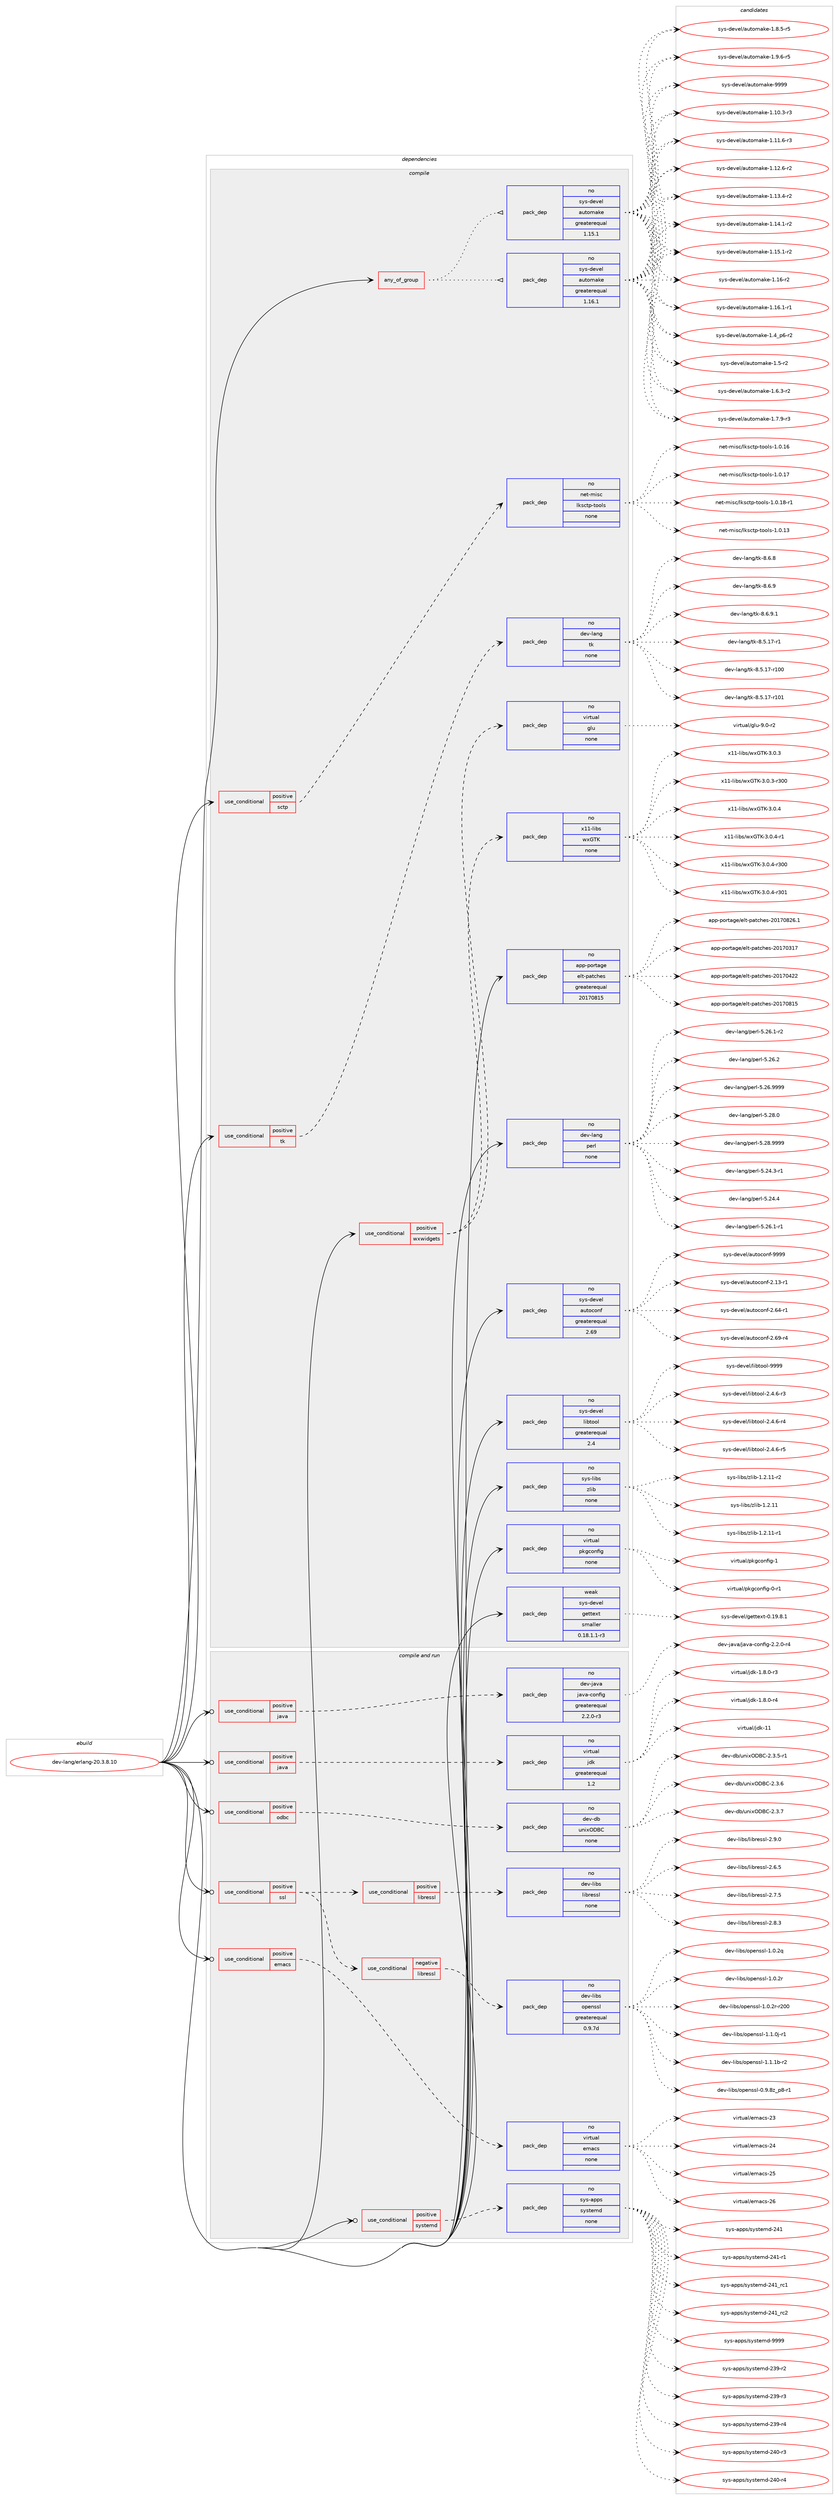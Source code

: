 digraph prolog {

# *************
# Graph options
# *************

newrank=true;
concentrate=true;
compound=true;
graph [rankdir=LR,fontname=Helvetica,fontsize=10,ranksep=1.5];#, ranksep=2.5, nodesep=0.2];
edge  [arrowhead=vee];
node  [fontname=Helvetica,fontsize=10];

# **********
# The ebuild
# **********

subgraph cluster_leftcol {
color=gray;
rank=same;
label=<<i>ebuild</i>>;
id [label="dev-lang/erlang-20.3.8.10", color=red, width=4, href="../dev-lang/erlang-20.3.8.10.svg"];
}

# ****************
# The dependencies
# ****************

subgraph cluster_midcol {
color=gray;
label=<<i>dependencies</i>>;
subgraph cluster_compile {
fillcolor="#eeeeee";
style=filled;
label=<<i>compile</i>>;
subgraph any21914 {
dependency1358391 [label=<<TABLE BORDER="0" CELLBORDER="1" CELLSPACING="0" CELLPADDING="4"><TR><TD CELLPADDING="10">any_of_group</TD></TR></TABLE>>, shape=none, color=red];subgraph pack972413 {
dependency1358392 [label=<<TABLE BORDER="0" CELLBORDER="1" CELLSPACING="0" CELLPADDING="4" WIDTH="220"><TR><TD ROWSPAN="6" CELLPADDING="30">pack_dep</TD></TR><TR><TD WIDTH="110">no</TD></TR><TR><TD>sys-devel</TD></TR><TR><TD>automake</TD></TR><TR><TD>greaterequal</TD></TR><TR><TD>1.16.1</TD></TR></TABLE>>, shape=none, color=blue];
}
dependency1358391:e -> dependency1358392:w [weight=20,style="dotted",arrowhead="oinv"];
subgraph pack972414 {
dependency1358393 [label=<<TABLE BORDER="0" CELLBORDER="1" CELLSPACING="0" CELLPADDING="4" WIDTH="220"><TR><TD ROWSPAN="6" CELLPADDING="30">pack_dep</TD></TR><TR><TD WIDTH="110">no</TD></TR><TR><TD>sys-devel</TD></TR><TR><TD>automake</TD></TR><TR><TD>greaterequal</TD></TR><TR><TD>1.15.1</TD></TR></TABLE>>, shape=none, color=blue];
}
dependency1358391:e -> dependency1358393:w [weight=20,style="dotted",arrowhead="oinv"];
}
id:e -> dependency1358391:w [weight=20,style="solid",arrowhead="vee"];
subgraph cond363512 {
dependency1358394 [label=<<TABLE BORDER="0" CELLBORDER="1" CELLSPACING="0" CELLPADDING="4"><TR><TD ROWSPAN="3" CELLPADDING="10">use_conditional</TD></TR><TR><TD>positive</TD></TR><TR><TD>sctp</TD></TR></TABLE>>, shape=none, color=red];
subgraph pack972415 {
dependency1358395 [label=<<TABLE BORDER="0" CELLBORDER="1" CELLSPACING="0" CELLPADDING="4" WIDTH="220"><TR><TD ROWSPAN="6" CELLPADDING="30">pack_dep</TD></TR><TR><TD WIDTH="110">no</TD></TR><TR><TD>net-misc</TD></TR><TR><TD>lksctp-tools</TD></TR><TR><TD>none</TD></TR><TR><TD></TD></TR></TABLE>>, shape=none, color=blue];
}
dependency1358394:e -> dependency1358395:w [weight=20,style="dashed",arrowhead="vee"];
}
id:e -> dependency1358394:w [weight=20,style="solid",arrowhead="vee"];
subgraph cond363513 {
dependency1358396 [label=<<TABLE BORDER="0" CELLBORDER="1" CELLSPACING="0" CELLPADDING="4"><TR><TD ROWSPAN="3" CELLPADDING="10">use_conditional</TD></TR><TR><TD>positive</TD></TR><TR><TD>tk</TD></TR></TABLE>>, shape=none, color=red];
subgraph pack972416 {
dependency1358397 [label=<<TABLE BORDER="0" CELLBORDER="1" CELLSPACING="0" CELLPADDING="4" WIDTH="220"><TR><TD ROWSPAN="6" CELLPADDING="30">pack_dep</TD></TR><TR><TD WIDTH="110">no</TD></TR><TR><TD>dev-lang</TD></TR><TR><TD>tk</TD></TR><TR><TD>none</TD></TR><TR><TD></TD></TR></TABLE>>, shape=none, color=blue];
}
dependency1358396:e -> dependency1358397:w [weight=20,style="dashed",arrowhead="vee"];
}
id:e -> dependency1358396:w [weight=20,style="solid",arrowhead="vee"];
subgraph cond363514 {
dependency1358398 [label=<<TABLE BORDER="0" CELLBORDER="1" CELLSPACING="0" CELLPADDING="4"><TR><TD ROWSPAN="3" CELLPADDING="10">use_conditional</TD></TR><TR><TD>positive</TD></TR><TR><TD>wxwidgets</TD></TR></TABLE>>, shape=none, color=red];
subgraph pack972417 {
dependency1358399 [label=<<TABLE BORDER="0" CELLBORDER="1" CELLSPACING="0" CELLPADDING="4" WIDTH="220"><TR><TD ROWSPAN="6" CELLPADDING="30">pack_dep</TD></TR><TR><TD WIDTH="110">no</TD></TR><TR><TD>x11-libs</TD></TR><TR><TD>wxGTK</TD></TR><TR><TD>none</TD></TR><TR><TD></TD></TR></TABLE>>, shape=none, color=blue];
}
dependency1358398:e -> dependency1358399:w [weight=20,style="dashed",arrowhead="vee"];
subgraph pack972418 {
dependency1358400 [label=<<TABLE BORDER="0" CELLBORDER="1" CELLSPACING="0" CELLPADDING="4" WIDTH="220"><TR><TD ROWSPAN="6" CELLPADDING="30">pack_dep</TD></TR><TR><TD WIDTH="110">no</TD></TR><TR><TD>virtual</TD></TR><TR><TD>glu</TD></TR><TR><TD>none</TD></TR><TR><TD></TD></TR></TABLE>>, shape=none, color=blue];
}
dependency1358398:e -> dependency1358400:w [weight=20,style="dashed",arrowhead="vee"];
}
id:e -> dependency1358398:w [weight=20,style="solid",arrowhead="vee"];
subgraph pack972419 {
dependency1358401 [label=<<TABLE BORDER="0" CELLBORDER="1" CELLSPACING="0" CELLPADDING="4" WIDTH="220"><TR><TD ROWSPAN="6" CELLPADDING="30">pack_dep</TD></TR><TR><TD WIDTH="110">no</TD></TR><TR><TD>app-portage</TD></TR><TR><TD>elt-patches</TD></TR><TR><TD>greaterequal</TD></TR><TR><TD>20170815</TD></TR></TABLE>>, shape=none, color=blue];
}
id:e -> dependency1358401:w [weight=20,style="solid",arrowhead="vee"];
subgraph pack972420 {
dependency1358402 [label=<<TABLE BORDER="0" CELLBORDER="1" CELLSPACING="0" CELLPADDING="4" WIDTH="220"><TR><TD ROWSPAN="6" CELLPADDING="30">pack_dep</TD></TR><TR><TD WIDTH="110">no</TD></TR><TR><TD>dev-lang</TD></TR><TR><TD>perl</TD></TR><TR><TD>none</TD></TR><TR><TD></TD></TR></TABLE>>, shape=none, color=blue];
}
id:e -> dependency1358402:w [weight=20,style="solid",arrowhead="vee"];
subgraph pack972421 {
dependency1358403 [label=<<TABLE BORDER="0" CELLBORDER="1" CELLSPACING="0" CELLPADDING="4" WIDTH="220"><TR><TD ROWSPAN="6" CELLPADDING="30">pack_dep</TD></TR><TR><TD WIDTH="110">no</TD></TR><TR><TD>sys-devel</TD></TR><TR><TD>autoconf</TD></TR><TR><TD>greaterequal</TD></TR><TR><TD>2.69</TD></TR></TABLE>>, shape=none, color=blue];
}
id:e -> dependency1358403:w [weight=20,style="solid",arrowhead="vee"];
subgraph pack972422 {
dependency1358404 [label=<<TABLE BORDER="0" CELLBORDER="1" CELLSPACING="0" CELLPADDING="4" WIDTH="220"><TR><TD ROWSPAN="6" CELLPADDING="30">pack_dep</TD></TR><TR><TD WIDTH="110">no</TD></TR><TR><TD>sys-devel</TD></TR><TR><TD>libtool</TD></TR><TR><TD>greaterequal</TD></TR><TR><TD>2.4</TD></TR></TABLE>>, shape=none, color=blue];
}
id:e -> dependency1358404:w [weight=20,style="solid",arrowhead="vee"];
subgraph pack972423 {
dependency1358405 [label=<<TABLE BORDER="0" CELLBORDER="1" CELLSPACING="0" CELLPADDING="4" WIDTH="220"><TR><TD ROWSPAN="6" CELLPADDING="30">pack_dep</TD></TR><TR><TD WIDTH="110">no</TD></TR><TR><TD>sys-libs</TD></TR><TR><TD>zlib</TD></TR><TR><TD>none</TD></TR><TR><TD></TD></TR></TABLE>>, shape=none, color=blue];
}
id:e -> dependency1358405:w [weight=20,style="solid",arrowhead="vee"];
subgraph pack972424 {
dependency1358406 [label=<<TABLE BORDER="0" CELLBORDER="1" CELLSPACING="0" CELLPADDING="4" WIDTH="220"><TR><TD ROWSPAN="6" CELLPADDING="30">pack_dep</TD></TR><TR><TD WIDTH="110">no</TD></TR><TR><TD>virtual</TD></TR><TR><TD>pkgconfig</TD></TR><TR><TD>none</TD></TR><TR><TD></TD></TR></TABLE>>, shape=none, color=blue];
}
id:e -> dependency1358406:w [weight=20,style="solid",arrowhead="vee"];
subgraph pack972425 {
dependency1358407 [label=<<TABLE BORDER="0" CELLBORDER="1" CELLSPACING="0" CELLPADDING="4" WIDTH="220"><TR><TD ROWSPAN="6" CELLPADDING="30">pack_dep</TD></TR><TR><TD WIDTH="110">weak</TD></TR><TR><TD>sys-devel</TD></TR><TR><TD>gettext</TD></TR><TR><TD>smaller</TD></TR><TR><TD>0.18.1.1-r3</TD></TR></TABLE>>, shape=none, color=blue];
}
id:e -> dependency1358407:w [weight=20,style="solid",arrowhead="vee"];
}
subgraph cluster_compileandrun {
fillcolor="#eeeeee";
style=filled;
label=<<i>compile and run</i>>;
subgraph cond363515 {
dependency1358408 [label=<<TABLE BORDER="0" CELLBORDER="1" CELLSPACING="0" CELLPADDING="4"><TR><TD ROWSPAN="3" CELLPADDING="10">use_conditional</TD></TR><TR><TD>positive</TD></TR><TR><TD>emacs</TD></TR></TABLE>>, shape=none, color=red];
subgraph pack972426 {
dependency1358409 [label=<<TABLE BORDER="0" CELLBORDER="1" CELLSPACING="0" CELLPADDING="4" WIDTH="220"><TR><TD ROWSPAN="6" CELLPADDING="30">pack_dep</TD></TR><TR><TD WIDTH="110">no</TD></TR><TR><TD>virtual</TD></TR><TR><TD>emacs</TD></TR><TR><TD>none</TD></TR><TR><TD></TD></TR></TABLE>>, shape=none, color=blue];
}
dependency1358408:e -> dependency1358409:w [weight=20,style="dashed",arrowhead="vee"];
}
id:e -> dependency1358408:w [weight=20,style="solid",arrowhead="odotvee"];
subgraph cond363516 {
dependency1358410 [label=<<TABLE BORDER="0" CELLBORDER="1" CELLSPACING="0" CELLPADDING="4"><TR><TD ROWSPAN="3" CELLPADDING="10">use_conditional</TD></TR><TR><TD>positive</TD></TR><TR><TD>java</TD></TR></TABLE>>, shape=none, color=red];
subgraph pack972427 {
dependency1358411 [label=<<TABLE BORDER="0" CELLBORDER="1" CELLSPACING="0" CELLPADDING="4" WIDTH="220"><TR><TD ROWSPAN="6" CELLPADDING="30">pack_dep</TD></TR><TR><TD WIDTH="110">no</TD></TR><TR><TD>dev-java</TD></TR><TR><TD>java-config</TD></TR><TR><TD>greaterequal</TD></TR><TR><TD>2.2.0-r3</TD></TR></TABLE>>, shape=none, color=blue];
}
dependency1358410:e -> dependency1358411:w [weight=20,style="dashed",arrowhead="vee"];
}
id:e -> dependency1358410:w [weight=20,style="solid",arrowhead="odotvee"];
subgraph cond363517 {
dependency1358412 [label=<<TABLE BORDER="0" CELLBORDER="1" CELLSPACING="0" CELLPADDING="4"><TR><TD ROWSPAN="3" CELLPADDING="10">use_conditional</TD></TR><TR><TD>positive</TD></TR><TR><TD>java</TD></TR></TABLE>>, shape=none, color=red];
subgraph pack972428 {
dependency1358413 [label=<<TABLE BORDER="0" CELLBORDER="1" CELLSPACING="0" CELLPADDING="4" WIDTH="220"><TR><TD ROWSPAN="6" CELLPADDING="30">pack_dep</TD></TR><TR><TD WIDTH="110">no</TD></TR><TR><TD>virtual</TD></TR><TR><TD>jdk</TD></TR><TR><TD>greaterequal</TD></TR><TR><TD>1.2</TD></TR></TABLE>>, shape=none, color=blue];
}
dependency1358412:e -> dependency1358413:w [weight=20,style="dashed",arrowhead="vee"];
}
id:e -> dependency1358412:w [weight=20,style="solid",arrowhead="odotvee"];
subgraph cond363518 {
dependency1358414 [label=<<TABLE BORDER="0" CELLBORDER="1" CELLSPACING="0" CELLPADDING="4"><TR><TD ROWSPAN="3" CELLPADDING="10">use_conditional</TD></TR><TR><TD>positive</TD></TR><TR><TD>odbc</TD></TR></TABLE>>, shape=none, color=red];
subgraph pack972429 {
dependency1358415 [label=<<TABLE BORDER="0" CELLBORDER="1" CELLSPACING="0" CELLPADDING="4" WIDTH="220"><TR><TD ROWSPAN="6" CELLPADDING="30">pack_dep</TD></TR><TR><TD WIDTH="110">no</TD></TR><TR><TD>dev-db</TD></TR><TR><TD>unixODBC</TD></TR><TR><TD>none</TD></TR><TR><TD></TD></TR></TABLE>>, shape=none, color=blue];
}
dependency1358414:e -> dependency1358415:w [weight=20,style="dashed",arrowhead="vee"];
}
id:e -> dependency1358414:w [weight=20,style="solid",arrowhead="odotvee"];
subgraph cond363519 {
dependency1358416 [label=<<TABLE BORDER="0" CELLBORDER="1" CELLSPACING="0" CELLPADDING="4"><TR><TD ROWSPAN="3" CELLPADDING="10">use_conditional</TD></TR><TR><TD>positive</TD></TR><TR><TD>ssl</TD></TR></TABLE>>, shape=none, color=red];
subgraph cond363520 {
dependency1358417 [label=<<TABLE BORDER="0" CELLBORDER="1" CELLSPACING="0" CELLPADDING="4"><TR><TD ROWSPAN="3" CELLPADDING="10">use_conditional</TD></TR><TR><TD>negative</TD></TR><TR><TD>libressl</TD></TR></TABLE>>, shape=none, color=red];
subgraph pack972430 {
dependency1358418 [label=<<TABLE BORDER="0" CELLBORDER="1" CELLSPACING="0" CELLPADDING="4" WIDTH="220"><TR><TD ROWSPAN="6" CELLPADDING="30">pack_dep</TD></TR><TR><TD WIDTH="110">no</TD></TR><TR><TD>dev-libs</TD></TR><TR><TD>openssl</TD></TR><TR><TD>greaterequal</TD></TR><TR><TD>0.9.7d</TD></TR></TABLE>>, shape=none, color=blue];
}
dependency1358417:e -> dependency1358418:w [weight=20,style="dashed",arrowhead="vee"];
}
dependency1358416:e -> dependency1358417:w [weight=20,style="dashed",arrowhead="vee"];
subgraph cond363521 {
dependency1358419 [label=<<TABLE BORDER="0" CELLBORDER="1" CELLSPACING="0" CELLPADDING="4"><TR><TD ROWSPAN="3" CELLPADDING="10">use_conditional</TD></TR><TR><TD>positive</TD></TR><TR><TD>libressl</TD></TR></TABLE>>, shape=none, color=red];
subgraph pack972431 {
dependency1358420 [label=<<TABLE BORDER="0" CELLBORDER="1" CELLSPACING="0" CELLPADDING="4" WIDTH="220"><TR><TD ROWSPAN="6" CELLPADDING="30">pack_dep</TD></TR><TR><TD WIDTH="110">no</TD></TR><TR><TD>dev-libs</TD></TR><TR><TD>libressl</TD></TR><TR><TD>none</TD></TR><TR><TD></TD></TR></TABLE>>, shape=none, color=blue];
}
dependency1358419:e -> dependency1358420:w [weight=20,style="dashed",arrowhead="vee"];
}
dependency1358416:e -> dependency1358419:w [weight=20,style="dashed",arrowhead="vee"];
}
id:e -> dependency1358416:w [weight=20,style="solid",arrowhead="odotvee"];
subgraph cond363522 {
dependency1358421 [label=<<TABLE BORDER="0" CELLBORDER="1" CELLSPACING="0" CELLPADDING="4"><TR><TD ROWSPAN="3" CELLPADDING="10">use_conditional</TD></TR><TR><TD>positive</TD></TR><TR><TD>systemd</TD></TR></TABLE>>, shape=none, color=red];
subgraph pack972432 {
dependency1358422 [label=<<TABLE BORDER="0" CELLBORDER="1" CELLSPACING="0" CELLPADDING="4" WIDTH="220"><TR><TD ROWSPAN="6" CELLPADDING="30">pack_dep</TD></TR><TR><TD WIDTH="110">no</TD></TR><TR><TD>sys-apps</TD></TR><TR><TD>systemd</TD></TR><TR><TD>none</TD></TR><TR><TD></TD></TR></TABLE>>, shape=none, color=blue];
}
dependency1358421:e -> dependency1358422:w [weight=20,style="dashed",arrowhead="vee"];
}
id:e -> dependency1358421:w [weight=20,style="solid",arrowhead="odotvee"];
}
subgraph cluster_run {
fillcolor="#eeeeee";
style=filled;
label=<<i>run</i>>;
}
}

# **************
# The candidates
# **************

subgraph cluster_choices {
rank=same;
color=gray;
label=<<i>candidates</i>>;

subgraph choice972413 {
color=black;
nodesep=1;
choice11512111545100101118101108479711711611110997107101454946494846514511451 [label="sys-devel/automake-1.10.3-r3", color=red, width=4,href="../sys-devel/automake-1.10.3-r3.svg"];
choice11512111545100101118101108479711711611110997107101454946494946544511451 [label="sys-devel/automake-1.11.6-r3", color=red, width=4,href="../sys-devel/automake-1.11.6-r3.svg"];
choice11512111545100101118101108479711711611110997107101454946495046544511450 [label="sys-devel/automake-1.12.6-r2", color=red, width=4,href="../sys-devel/automake-1.12.6-r2.svg"];
choice11512111545100101118101108479711711611110997107101454946495146524511450 [label="sys-devel/automake-1.13.4-r2", color=red, width=4,href="../sys-devel/automake-1.13.4-r2.svg"];
choice11512111545100101118101108479711711611110997107101454946495246494511450 [label="sys-devel/automake-1.14.1-r2", color=red, width=4,href="../sys-devel/automake-1.14.1-r2.svg"];
choice11512111545100101118101108479711711611110997107101454946495346494511450 [label="sys-devel/automake-1.15.1-r2", color=red, width=4,href="../sys-devel/automake-1.15.1-r2.svg"];
choice1151211154510010111810110847971171161111099710710145494649544511450 [label="sys-devel/automake-1.16-r2", color=red, width=4,href="../sys-devel/automake-1.16-r2.svg"];
choice11512111545100101118101108479711711611110997107101454946495446494511449 [label="sys-devel/automake-1.16.1-r1", color=red, width=4,href="../sys-devel/automake-1.16.1-r1.svg"];
choice115121115451001011181011084797117116111109971071014549465295112544511450 [label="sys-devel/automake-1.4_p6-r2", color=red, width=4,href="../sys-devel/automake-1.4_p6-r2.svg"];
choice11512111545100101118101108479711711611110997107101454946534511450 [label="sys-devel/automake-1.5-r2", color=red, width=4,href="../sys-devel/automake-1.5-r2.svg"];
choice115121115451001011181011084797117116111109971071014549465446514511450 [label="sys-devel/automake-1.6.3-r2", color=red, width=4,href="../sys-devel/automake-1.6.3-r2.svg"];
choice115121115451001011181011084797117116111109971071014549465546574511451 [label="sys-devel/automake-1.7.9-r3", color=red, width=4,href="../sys-devel/automake-1.7.9-r3.svg"];
choice115121115451001011181011084797117116111109971071014549465646534511453 [label="sys-devel/automake-1.8.5-r5", color=red, width=4,href="../sys-devel/automake-1.8.5-r5.svg"];
choice115121115451001011181011084797117116111109971071014549465746544511453 [label="sys-devel/automake-1.9.6-r5", color=red, width=4,href="../sys-devel/automake-1.9.6-r5.svg"];
choice115121115451001011181011084797117116111109971071014557575757 [label="sys-devel/automake-9999", color=red, width=4,href="../sys-devel/automake-9999.svg"];
dependency1358392:e -> choice11512111545100101118101108479711711611110997107101454946494846514511451:w [style=dotted,weight="100"];
dependency1358392:e -> choice11512111545100101118101108479711711611110997107101454946494946544511451:w [style=dotted,weight="100"];
dependency1358392:e -> choice11512111545100101118101108479711711611110997107101454946495046544511450:w [style=dotted,weight="100"];
dependency1358392:e -> choice11512111545100101118101108479711711611110997107101454946495146524511450:w [style=dotted,weight="100"];
dependency1358392:e -> choice11512111545100101118101108479711711611110997107101454946495246494511450:w [style=dotted,weight="100"];
dependency1358392:e -> choice11512111545100101118101108479711711611110997107101454946495346494511450:w [style=dotted,weight="100"];
dependency1358392:e -> choice1151211154510010111810110847971171161111099710710145494649544511450:w [style=dotted,weight="100"];
dependency1358392:e -> choice11512111545100101118101108479711711611110997107101454946495446494511449:w [style=dotted,weight="100"];
dependency1358392:e -> choice115121115451001011181011084797117116111109971071014549465295112544511450:w [style=dotted,weight="100"];
dependency1358392:e -> choice11512111545100101118101108479711711611110997107101454946534511450:w [style=dotted,weight="100"];
dependency1358392:e -> choice115121115451001011181011084797117116111109971071014549465446514511450:w [style=dotted,weight="100"];
dependency1358392:e -> choice115121115451001011181011084797117116111109971071014549465546574511451:w [style=dotted,weight="100"];
dependency1358392:e -> choice115121115451001011181011084797117116111109971071014549465646534511453:w [style=dotted,weight="100"];
dependency1358392:e -> choice115121115451001011181011084797117116111109971071014549465746544511453:w [style=dotted,weight="100"];
dependency1358392:e -> choice115121115451001011181011084797117116111109971071014557575757:w [style=dotted,weight="100"];
}
subgraph choice972414 {
color=black;
nodesep=1;
choice11512111545100101118101108479711711611110997107101454946494846514511451 [label="sys-devel/automake-1.10.3-r3", color=red, width=4,href="../sys-devel/automake-1.10.3-r3.svg"];
choice11512111545100101118101108479711711611110997107101454946494946544511451 [label="sys-devel/automake-1.11.6-r3", color=red, width=4,href="../sys-devel/automake-1.11.6-r3.svg"];
choice11512111545100101118101108479711711611110997107101454946495046544511450 [label="sys-devel/automake-1.12.6-r2", color=red, width=4,href="../sys-devel/automake-1.12.6-r2.svg"];
choice11512111545100101118101108479711711611110997107101454946495146524511450 [label="sys-devel/automake-1.13.4-r2", color=red, width=4,href="../sys-devel/automake-1.13.4-r2.svg"];
choice11512111545100101118101108479711711611110997107101454946495246494511450 [label="sys-devel/automake-1.14.1-r2", color=red, width=4,href="../sys-devel/automake-1.14.1-r2.svg"];
choice11512111545100101118101108479711711611110997107101454946495346494511450 [label="sys-devel/automake-1.15.1-r2", color=red, width=4,href="../sys-devel/automake-1.15.1-r2.svg"];
choice1151211154510010111810110847971171161111099710710145494649544511450 [label="sys-devel/automake-1.16-r2", color=red, width=4,href="../sys-devel/automake-1.16-r2.svg"];
choice11512111545100101118101108479711711611110997107101454946495446494511449 [label="sys-devel/automake-1.16.1-r1", color=red, width=4,href="../sys-devel/automake-1.16.1-r1.svg"];
choice115121115451001011181011084797117116111109971071014549465295112544511450 [label="sys-devel/automake-1.4_p6-r2", color=red, width=4,href="../sys-devel/automake-1.4_p6-r2.svg"];
choice11512111545100101118101108479711711611110997107101454946534511450 [label="sys-devel/automake-1.5-r2", color=red, width=4,href="../sys-devel/automake-1.5-r2.svg"];
choice115121115451001011181011084797117116111109971071014549465446514511450 [label="sys-devel/automake-1.6.3-r2", color=red, width=4,href="../sys-devel/automake-1.6.3-r2.svg"];
choice115121115451001011181011084797117116111109971071014549465546574511451 [label="sys-devel/automake-1.7.9-r3", color=red, width=4,href="../sys-devel/automake-1.7.9-r3.svg"];
choice115121115451001011181011084797117116111109971071014549465646534511453 [label="sys-devel/automake-1.8.5-r5", color=red, width=4,href="../sys-devel/automake-1.8.5-r5.svg"];
choice115121115451001011181011084797117116111109971071014549465746544511453 [label="sys-devel/automake-1.9.6-r5", color=red, width=4,href="../sys-devel/automake-1.9.6-r5.svg"];
choice115121115451001011181011084797117116111109971071014557575757 [label="sys-devel/automake-9999", color=red, width=4,href="../sys-devel/automake-9999.svg"];
dependency1358393:e -> choice11512111545100101118101108479711711611110997107101454946494846514511451:w [style=dotted,weight="100"];
dependency1358393:e -> choice11512111545100101118101108479711711611110997107101454946494946544511451:w [style=dotted,weight="100"];
dependency1358393:e -> choice11512111545100101118101108479711711611110997107101454946495046544511450:w [style=dotted,weight="100"];
dependency1358393:e -> choice11512111545100101118101108479711711611110997107101454946495146524511450:w [style=dotted,weight="100"];
dependency1358393:e -> choice11512111545100101118101108479711711611110997107101454946495246494511450:w [style=dotted,weight="100"];
dependency1358393:e -> choice11512111545100101118101108479711711611110997107101454946495346494511450:w [style=dotted,weight="100"];
dependency1358393:e -> choice1151211154510010111810110847971171161111099710710145494649544511450:w [style=dotted,weight="100"];
dependency1358393:e -> choice11512111545100101118101108479711711611110997107101454946495446494511449:w [style=dotted,weight="100"];
dependency1358393:e -> choice115121115451001011181011084797117116111109971071014549465295112544511450:w [style=dotted,weight="100"];
dependency1358393:e -> choice11512111545100101118101108479711711611110997107101454946534511450:w [style=dotted,weight="100"];
dependency1358393:e -> choice115121115451001011181011084797117116111109971071014549465446514511450:w [style=dotted,weight="100"];
dependency1358393:e -> choice115121115451001011181011084797117116111109971071014549465546574511451:w [style=dotted,weight="100"];
dependency1358393:e -> choice115121115451001011181011084797117116111109971071014549465646534511453:w [style=dotted,weight="100"];
dependency1358393:e -> choice115121115451001011181011084797117116111109971071014549465746544511453:w [style=dotted,weight="100"];
dependency1358393:e -> choice115121115451001011181011084797117116111109971071014557575757:w [style=dotted,weight="100"];
}
subgraph choice972415 {
color=black;
nodesep=1;
choice110101116451091051159947108107115991161124511611111110811545494648464951 [label="net-misc/lksctp-tools-1.0.13", color=red, width=4,href="../net-misc/lksctp-tools-1.0.13.svg"];
choice110101116451091051159947108107115991161124511611111110811545494648464954 [label="net-misc/lksctp-tools-1.0.16", color=red, width=4,href="../net-misc/lksctp-tools-1.0.16.svg"];
choice110101116451091051159947108107115991161124511611111110811545494648464955 [label="net-misc/lksctp-tools-1.0.17", color=red, width=4,href="../net-misc/lksctp-tools-1.0.17.svg"];
choice1101011164510910511599471081071159911611245116111111108115454946484649564511449 [label="net-misc/lksctp-tools-1.0.18-r1", color=red, width=4,href="../net-misc/lksctp-tools-1.0.18-r1.svg"];
dependency1358395:e -> choice110101116451091051159947108107115991161124511611111110811545494648464951:w [style=dotted,weight="100"];
dependency1358395:e -> choice110101116451091051159947108107115991161124511611111110811545494648464954:w [style=dotted,weight="100"];
dependency1358395:e -> choice110101116451091051159947108107115991161124511611111110811545494648464955:w [style=dotted,weight="100"];
dependency1358395:e -> choice1101011164510910511599471081071159911611245116111111108115454946484649564511449:w [style=dotted,weight="100"];
}
subgraph choice972416 {
color=black;
nodesep=1;
choice100101118451089711010347116107455646534649554511449 [label="dev-lang/tk-8.5.17-r1", color=red, width=4,href="../dev-lang/tk-8.5.17-r1.svg"];
choice1001011184510897110103471161074556465346495545114494848 [label="dev-lang/tk-8.5.17-r100", color=red, width=4,href="../dev-lang/tk-8.5.17-r100.svg"];
choice1001011184510897110103471161074556465346495545114494849 [label="dev-lang/tk-8.5.17-r101", color=red, width=4,href="../dev-lang/tk-8.5.17-r101.svg"];
choice100101118451089711010347116107455646544656 [label="dev-lang/tk-8.6.8", color=red, width=4,href="../dev-lang/tk-8.6.8.svg"];
choice100101118451089711010347116107455646544657 [label="dev-lang/tk-8.6.9", color=red, width=4,href="../dev-lang/tk-8.6.9.svg"];
choice1001011184510897110103471161074556465446574649 [label="dev-lang/tk-8.6.9.1", color=red, width=4,href="../dev-lang/tk-8.6.9.1.svg"];
dependency1358397:e -> choice100101118451089711010347116107455646534649554511449:w [style=dotted,weight="100"];
dependency1358397:e -> choice1001011184510897110103471161074556465346495545114494848:w [style=dotted,weight="100"];
dependency1358397:e -> choice1001011184510897110103471161074556465346495545114494849:w [style=dotted,weight="100"];
dependency1358397:e -> choice100101118451089711010347116107455646544656:w [style=dotted,weight="100"];
dependency1358397:e -> choice100101118451089711010347116107455646544657:w [style=dotted,weight="100"];
dependency1358397:e -> choice1001011184510897110103471161074556465446574649:w [style=dotted,weight="100"];
}
subgraph choice972417 {
color=black;
nodesep=1;
choice1204949451081059811547119120718475455146484651 [label="x11-libs/wxGTK-3.0.3", color=red, width=4,href="../x11-libs/wxGTK-3.0.3.svg"];
choice120494945108105981154711912071847545514648465145114514848 [label="x11-libs/wxGTK-3.0.3-r300", color=red, width=4,href="../x11-libs/wxGTK-3.0.3-r300.svg"];
choice1204949451081059811547119120718475455146484652 [label="x11-libs/wxGTK-3.0.4", color=red, width=4,href="../x11-libs/wxGTK-3.0.4.svg"];
choice12049494510810598115471191207184754551464846524511449 [label="x11-libs/wxGTK-3.0.4-r1", color=red, width=4,href="../x11-libs/wxGTK-3.0.4-r1.svg"];
choice120494945108105981154711912071847545514648465245114514848 [label="x11-libs/wxGTK-3.0.4-r300", color=red, width=4,href="../x11-libs/wxGTK-3.0.4-r300.svg"];
choice120494945108105981154711912071847545514648465245114514849 [label="x11-libs/wxGTK-3.0.4-r301", color=red, width=4,href="../x11-libs/wxGTK-3.0.4-r301.svg"];
dependency1358399:e -> choice1204949451081059811547119120718475455146484651:w [style=dotted,weight="100"];
dependency1358399:e -> choice120494945108105981154711912071847545514648465145114514848:w [style=dotted,weight="100"];
dependency1358399:e -> choice1204949451081059811547119120718475455146484652:w [style=dotted,weight="100"];
dependency1358399:e -> choice12049494510810598115471191207184754551464846524511449:w [style=dotted,weight="100"];
dependency1358399:e -> choice120494945108105981154711912071847545514648465245114514848:w [style=dotted,weight="100"];
dependency1358399:e -> choice120494945108105981154711912071847545514648465245114514849:w [style=dotted,weight="100"];
}
subgraph choice972418 {
color=black;
nodesep=1;
choice1181051141161179710847103108117455746484511450 [label="virtual/glu-9.0-r2", color=red, width=4,href="../virtual/glu-9.0-r2.svg"];
dependency1358400:e -> choice1181051141161179710847103108117455746484511450:w [style=dotted,weight="100"];
}
subgraph choice972419 {
color=black;
nodesep=1;
choice97112112451121111141169710310147101108116451129711699104101115455048495548514955 [label="app-portage/elt-patches-20170317", color=red, width=4,href="../app-portage/elt-patches-20170317.svg"];
choice97112112451121111141169710310147101108116451129711699104101115455048495548525050 [label="app-portage/elt-patches-20170422", color=red, width=4,href="../app-portage/elt-patches-20170422.svg"];
choice97112112451121111141169710310147101108116451129711699104101115455048495548564953 [label="app-portage/elt-patches-20170815", color=red, width=4,href="../app-portage/elt-patches-20170815.svg"];
choice971121124511211111411697103101471011081164511297116991041011154550484955485650544649 [label="app-portage/elt-patches-20170826.1", color=red, width=4,href="../app-portage/elt-patches-20170826.1.svg"];
dependency1358401:e -> choice97112112451121111141169710310147101108116451129711699104101115455048495548514955:w [style=dotted,weight="100"];
dependency1358401:e -> choice97112112451121111141169710310147101108116451129711699104101115455048495548525050:w [style=dotted,weight="100"];
dependency1358401:e -> choice97112112451121111141169710310147101108116451129711699104101115455048495548564953:w [style=dotted,weight="100"];
dependency1358401:e -> choice971121124511211111411697103101471011081164511297116991041011154550484955485650544649:w [style=dotted,weight="100"];
}
subgraph choice972420 {
color=black;
nodesep=1;
choice100101118451089711010347112101114108455346505246514511449 [label="dev-lang/perl-5.24.3-r1", color=red, width=4,href="../dev-lang/perl-5.24.3-r1.svg"];
choice10010111845108971101034711210111410845534650524652 [label="dev-lang/perl-5.24.4", color=red, width=4,href="../dev-lang/perl-5.24.4.svg"];
choice100101118451089711010347112101114108455346505446494511449 [label="dev-lang/perl-5.26.1-r1", color=red, width=4,href="../dev-lang/perl-5.26.1-r1.svg"];
choice100101118451089711010347112101114108455346505446494511450 [label="dev-lang/perl-5.26.1-r2", color=red, width=4,href="../dev-lang/perl-5.26.1-r2.svg"];
choice10010111845108971101034711210111410845534650544650 [label="dev-lang/perl-5.26.2", color=red, width=4,href="../dev-lang/perl-5.26.2.svg"];
choice10010111845108971101034711210111410845534650544657575757 [label="dev-lang/perl-5.26.9999", color=red, width=4,href="../dev-lang/perl-5.26.9999.svg"];
choice10010111845108971101034711210111410845534650564648 [label="dev-lang/perl-5.28.0", color=red, width=4,href="../dev-lang/perl-5.28.0.svg"];
choice10010111845108971101034711210111410845534650564657575757 [label="dev-lang/perl-5.28.9999", color=red, width=4,href="../dev-lang/perl-5.28.9999.svg"];
dependency1358402:e -> choice100101118451089711010347112101114108455346505246514511449:w [style=dotted,weight="100"];
dependency1358402:e -> choice10010111845108971101034711210111410845534650524652:w [style=dotted,weight="100"];
dependency1358402:e -> choice100101118451089711010347112101114108455346505446494511449:w [style=dotted,weight="100"];
dependency1358402:e -> choice100101118451089711010347112101114108455346505446494511450:w [style=dotted,weight="100"];
dependency1358402:e -> choice10010111845108971101034711210111410845534650544650:w [style=dotted,weight="100"];
dependency1358402:e -> choice10010111845108971101034711210111410845534650544657575757:w [style=dotted,weight="100"];
dependency1358402:e -> choice10010111845108971101034711210111410845534650564648:w [style=dotted,weight="100"];
dependency1358402:e -> choice10010111845108971101034711210111410845534650564657575757:w [style=dotted,weight="100"];
}
subgraph choice972421 {
color=black;
nodesep=1;
choice1151211154510010111810110847971171161119911111010245504649514511449 [label="sys-devel/autoconf-2.13-r1", color=red, width=4,href="../sys-devel/autoconf-2.13-r1.svg"];
choice1151211154510010111810110847971171161119911111010245504654524511449 [label="sys-devel/autoconf-2.64-r1", color=red, width=4,href="../sys-devel/autoconf-2.64-r1.svg"];
choice1151211154510010111810110847971171161119911111010245504654574511452 [label="sys-devel/autoconf-2.69-r4", color=red, width=4,href="../sys-devel/autoconf-2.69-r4.svg"];
choice115121115451001011181011084797117116111991111101024557575757 [label="sys-devel/autoconf-9999", color=red, width=4,href="../sys-devel/autoconf-9999.svg"];
dependency1358403:e -> choice1151211154510010111810110847971171161119911111010245504649514511449:w [style=dotted,weight="100"];
dependency1358403:e -> choice1151211154510010111810110847971171161119911111010245504654524511449:w [style=dotted,weight="100"];
dependency1358403:e -> choice1151211154510010111810110847971171161119911111010245504654574511452:w [style=dotted,weight="100"];
dependency1358403:e -> choice115121115451001011181011084797117116111991111101024557575757:w [style=dotted,weight="100"];
}
subgraph choice972422 {
color=black;
nodesep=1;
choice1151211154510010111810110847108105981161111111084550465246544511451 [label="sys-devel/libtool-2.4.6-r3", color=red, width=4,href="../sys-devel/libtool-2.4.6-r3.svg"];
choice1151211154510010111810110847108105981161111111084550465246544511452 [label="sys-devel/libtool-2.4.6-r4", color=red, width=4,href="../sys-devel/libtool-2.4.6-r4.svg"];
choice1151211154510010111810110847108105981161111111084550465246544511453 [label="sys-devel/libtool-2.4.6-r5", color=red, width=4,href="../sys-devel/libtool-2.4.6-r5.svg"];
choice1151211154510010111810110847108105981161111111084557575757 [label="sys-devel/libtool-9999", color=red, width=4,href="../sys-devel/libtool-9999.svg"];
dependency1358404:e -> choice1151211154510010111810110847108105981161111111084550465246544511451:w [style=dotted,weight="100"];
dependency1358404:e -> choice1151211154510010111810110847108105981161111111084550465246544511452:w [style=dotted,weight="100"];
dependency1358404:e -> choice1151211154510010111810110847108105981161111111084550465246544511453:w [style=dotted,weight="100"];
dependency1358404:e -> choice1151211154510010111810110847108105981161111111084557575757:w [style=dotted,weight="100"];
}
subgraph choice972423 {
color=black;
nodesep=1;
choice1151211154510810598115471221081059845494650464949 [label="sys-libs/zlib-1.2.11", color=red, width=4,href="../sys-libs/zlib-1.2.11.svg"];
choice11512111545108105981154712210810598454946504649494511449 [label="sys-libs/zlib-1.2.11-r1", color=red, width=4,href="../sys-libs/zlib-1.2.11-r1.svg"];
choice11512111545108105981154712210810598454946504649494511450 [label="sys-libs/zlib-1.2.11-r2", color=red, width=4,href="../sys-libs/zlib-1.2.11-r2.svg"];
dependency1358405:e -> choice1151211154510810598115471221081059845494650464949:w [style=dotted,weight="100"];
dependency1358405:e -> choice11512111545108105981154712210810598454946504649494511449:w [style=dotted,weight="100"];
dependency1358405:e -> choice11512111545108105981154712210810598454946504649494511450:w [style=dotted,weight="100"];
}
subgraph choice972424 {
color=black;
nodesep=1;
choice11810511411611797108471121071039911111010210510345484511449 [label="virtual/pkgconfig-0-r1", color=red, width=4,href="../virtual/pkgconfig-0-r1.svg"];
choice1181051141161179710847112107103991111101021051034549 [label="virtual/pkgconfig-1", color=red, width=4,href="../virtual/pkgconfig-1.svg"];
dependency1358406:e -> choice11810511411611797108471121071039911111010210510345484511449:w [style=dotted,weight="100"];
dependency1358406:e -> choice1181051141161179710847112107103991111101021051034549:w [style=dotted,weight="100"];
}
subgraph choice972425 {
color=black;
nodesep=1;
choice1151211154510010111810110847103101116116101120116454846495746564649 [label="sys-devel/gettext-0.19.8.1", color=red, width=4,href="../sys-devel/gettext-0.19.8.1.svg"];
dependency1358407:e -> choice1151211154510010111810110847103101116116101120116454846495746564649:w [style=dotted,weight="100"];
}
subgraph choice972426 {
color=black;
nodesep=1;
choice11810511411611797108471011099799115455051 [label="virtual/emacs-23", color=red, width=4,href="../virtual/emacs-23.svg"];
choice11810511411611797108471011099799115455052 [label="virtual/emacs-24", color=red, width=4,href="../virtual/emacs-24.svg"];
choice11810511411611797108471011099799115455053 [label="virtual/emacs-25", color=red, width=4,href="../virtual/emacs-25.svg"];
choice11810511411611797108471011099799115455054 [label="virtual/emacs-26", color=red, width=4,href="../virtual/emacs-26.svg"];
dependency1358409:e -> choice11810511411611797108471011099799115455051:w [style=dotted,weight="100"];
dependency1358409:e -> choice11810511411611797108471011099799115455052:w [style=dotted,weight="100"];
dependency1358409:e -> choice11810511411611797108471011099799115455053:w [style=dotted,weight="100"];
dependency1358409:e -> choice11810511411611797108471011099799115455054:w [style=dotted,weight="100"];
}
subgraph choice972427 {
color=black;
nodesep=1;
choice10010111845106971189747106971189745991111101021051034550465046484511452 [label="dev-java/java-config-2.2.0-r4", color=red, width=4,href="../dev-java/java-config-2.2.0-r4.svg"];
dependency1358411:e -> choice10010111845106971189747106971189745991111101021051034550465046484511452:w [style=dotted,weight="100"];
}
subgraph choice972428 {
color=black;
nodesep=1;
choice11810511411611797108471061001074549465646484511451 [label="virtual/jdk-1.8.0-r3", color=red, width=4,href="../virtual/jdk-1.8.0-r3.svg"];
choice11810511411611797108471061001074549465646484511452 [label="virtual/jdk-1.8.0-r4", color=red, width=4,href="../virtual/jdk-1.8.0-r4.svg"];
choice1181051141161179710847106100107454949 [label="virtual/jdk-11", color=red, width=4,href="../virtual/jdk-11.svg"];
dependency1358413:e -> choice11810511411611797108471061001074549465646484511451:w [style=dotted,weight="100"];
dependency1358413:e -> choice11810511411611797108471061001074549465646484511452:w [style=dotted,weight="100"];
dependency1358413:e -> choice1181051141161179710847106100107454949:w [style=dotted,weight="100"];
}
subgraph choice972429 {
color=black;
nodesep=1;
choice100101118451009847117110105120796866674550465146534511449 [label="dev-db/unixODBC-2.3.5-r1", color=red, width=4,href="../dev-db/unixODBC-2.3.5-r1.svg"];
choice10010111845100984711711010512079686667455046514654 [label="dev-db/unixODBC-2.3.6", color=red, width=4,href="../dev-db/unixODBC-2.3.6.svg"];
choice10010111845100984711711010512079686667455046514655 [label="dev-db/unixODBC-2.3.7", color=red, width=4,href="../dev-db/unixODBC-2.3.7.svg"];
dependency1358415:e -> choice100101118451009847117110105120796866674550465146534511449:w [style=dotted,weight="100"];
dependency1358415:e -> choice10010111845100984711711010512079686667455046514654:w [style=dotted,weight="100"];
dependency1358415:e -> choice10010111845100984711711010512079686667455046514655:w [style=dotted,weight="100"];
}
subgraph choice972430 {
color=black;
nodesep=1;
choice10010111845108105981154711111210111011511510845484657465612295112564511449 [label="dev-libs/openssl-0.9.8z_p8-r1", color=red, width=4,href="../dev-libs/openssl-0.9.8z_p8-r1.svg"];
choice100101118451081059811547111112101110115115108454946484650113 [label="dev-libs/openssl-1.0.2q", color=red, width=4,href="../dev-libs/openssl-1.0.2q.svg"];
choice100101118451081059811547111112101110115115108454946484650114 [label="dev-libs/openssl-1.0.2r", color=red, width=4,href="../dev-libs/openssl-1.0.2r.svg"];
choice10010111845108105981154711111210111011511510845494648465011445114504848 [label="dev-libs/openssl-1.0.2r-r200", color=red, width=4,href="../dev-libs/openssl-1.0.2r-r200.svg"];
choice1001011184510810598115471111121011101151151084549464946481064511449 [label="dev-libs/openssl-1.1.0j-r1", color=red, width=4,href="../dev-libs/openssl-1.1.0j-r1.svg"];
choice100101118451081059811547111112101110115115108454946494649984511450 [label="dev-libs/openssl-1.1.1b-r2", color=red, width=4,href="../dev-libs/openssl-1.1.1b-r2.svg"];
dependency1358418:e -> choice10010111845108105981154711111210111011511510845484657465612295112564511449:w [style=dotted,weight="100"];
dependency1358418:e -> choice100101118451081059811547111112101110115115108454946484650113:w [style=dotted,weight="100"];
dependency1358418:e -> choice100101118451081059811547111112101110115115108454946484650114:w [style=dotted,weight="100"];
dependency1358418:e -> choice10010111845108105981154711111210111011511510845494648465011445114504848:w [style=dotted,weight="100"];
dependency1358418:e -> choice1001011184510810598115471111121011101151151084549464946481064511449:w [style=dotted,weight="100"];
dependency1358418:e -> choice100101118451081059811547111112101110115115108454946494649984511450:w [style=dotted,weight="100"];
}
subgraph choice972431 {
color=black;
nodesep=1;
choice10010111845108105981154710810598114101115115108455046544653 [label="dev-libs/libressl-2.6.5", color=red, width=4,href="../dev-libs/libressl-2.6.5.svg"];
choice10010111845108105981154710810598114101115115108455046554653 [label="dev-libs/libressl-2.7.5", color=red, width=4,href="../dev-libs/libressl-2.7.5.svg"];
choice10010111845108105981154710810598114101115115108455046564651 [label="dev-libs/libressl-2.8.3", color=red, width=4,href="../dev-libs/libressl-2.8.3.svg"];
choice10010111845108105981154710810598114101115115108455046574648 [label="dev-libs/libressl-2.9.0", color=red, width=4,href="../dev-libs/libressl-2.9.0.svg"];
dependency1358420:e -> choice10010111845108105981154710810598114101115115108455046544653:w [style=dotted,weight="100"];
dependency1358420:e -> choice10010111845108105981154710810598114101115115108455046554653:w [style=dotted,weight="100"];
dependency1358420:e -> choice10010111845108105981154710810598114101115115108455046564651:w [style=dotted,weight="100"];
dependency1358420:e -> choice10010111845108105981154710810598114101115115108455046574648:w [style=dotted,weight="100"];
}
subgraph choice972432 {
color=black;
nodesep=1;
choice115121115459711211211547115121115116101109100455051574511450 [label="sys-apps/systemd-239-r2", color=red, width=4,href="../sys-apps/systemd-239-r2.svg"];
choice115121115459711211211547115121115116101109100455051574511451 [label="sys-apps/systemd-239-r3", color=red, width=4,href="../sys-apps/systemd-239-r3.svg"];
choice115121115459711211211547115121115116101109100455051574511452 [label="sys-apps/systemd-239-r4", color=red, width=4,href="../sys-apps/systemd-239-r4.svg"];
choice115121115459711211211547115121115116101109100455052484511451 [label="sys-apps/systemd-240-r3", color=red, width=4,href="../sys-apps/systemd-240-r3.svg"];
choice115121115459711211211547115121115116101109100455052484511452 [label="sys-apps/systemd-240-r4", color=red, width=4,href="../sys-apps/systemd-240-r4.svg"];
choice11512111545971121121154711512111511610110910045505249 [label="sys-apps/systemd-241", color=red, width=4,href="../sys-apps/systemd-241.svg"];
choice115121115459711211211547115121115116101109100455052494511449 [label="sys-apps/systemd-241-r1", color=red, width=4,href="../sys-apps/systemd-241-r1.svg"];
choice11512111545971121121154711512111511610110910045505249951149949 [label="sys-apps/systemd-241_rc1", color=red, width=4,href="../sys-apps/systemd-241_rc1.svg"];
choice11512111545971121121154711512111511610110910045505249951149950 [label="sys-apps/systemd-241_rc2", color=red, width=4,href="../sys-apps/systemd-241_rc2.svg"];
choice1151211154597112112115471151211151161011091004557575757 [label="sys-apps/systemd-9999", color=red, width=4,href="../sys-apps/systemd-9999.svg"];
dependency1358422:e -> choice115121115459711211211547115121115116101109100455051574511450:w [style=dotted,weight="100"];
dependency1358422:e -> choice115121115459711211211547115121115116101109100455051574511451:w [style=dotted,weight="100"];
dependency1358422:e -> choice115121115459711211211547115121115116101109100455051574511452:w [style=dotted,weight="100"];
dependency1358422:e -> choice115121115459711211211547115121115116101109100455052484511451:w [style=dotted,weight="100"];
dependency1358422:e -> choice115121115459711211211547115121115116101109100455052484511452:w [style=dotted,weight="100"];
dependency1358422:e -> choice11512111545971121121154711512111511610110910045505249:w [style=dotted,weight="100"];
dependency1358422:e -> choice115121115459711211211547115121115116101109100455052494511449:w [style=dotted,weight="100"];
dependency1358422:e -> choice11512111545971121121154711512111511610110910045505249951149949:w [style=dotted,weight="100"];
dependency1358422:e -> choice11512111545971121121154711512111511610110910045505249951149950:w [style=dotted,weight="100"];
dependency1358422:e -> choice1151211154597112112115471151211151161011091004557575757:w [style=dotted,weight="100"];
}
}

}
